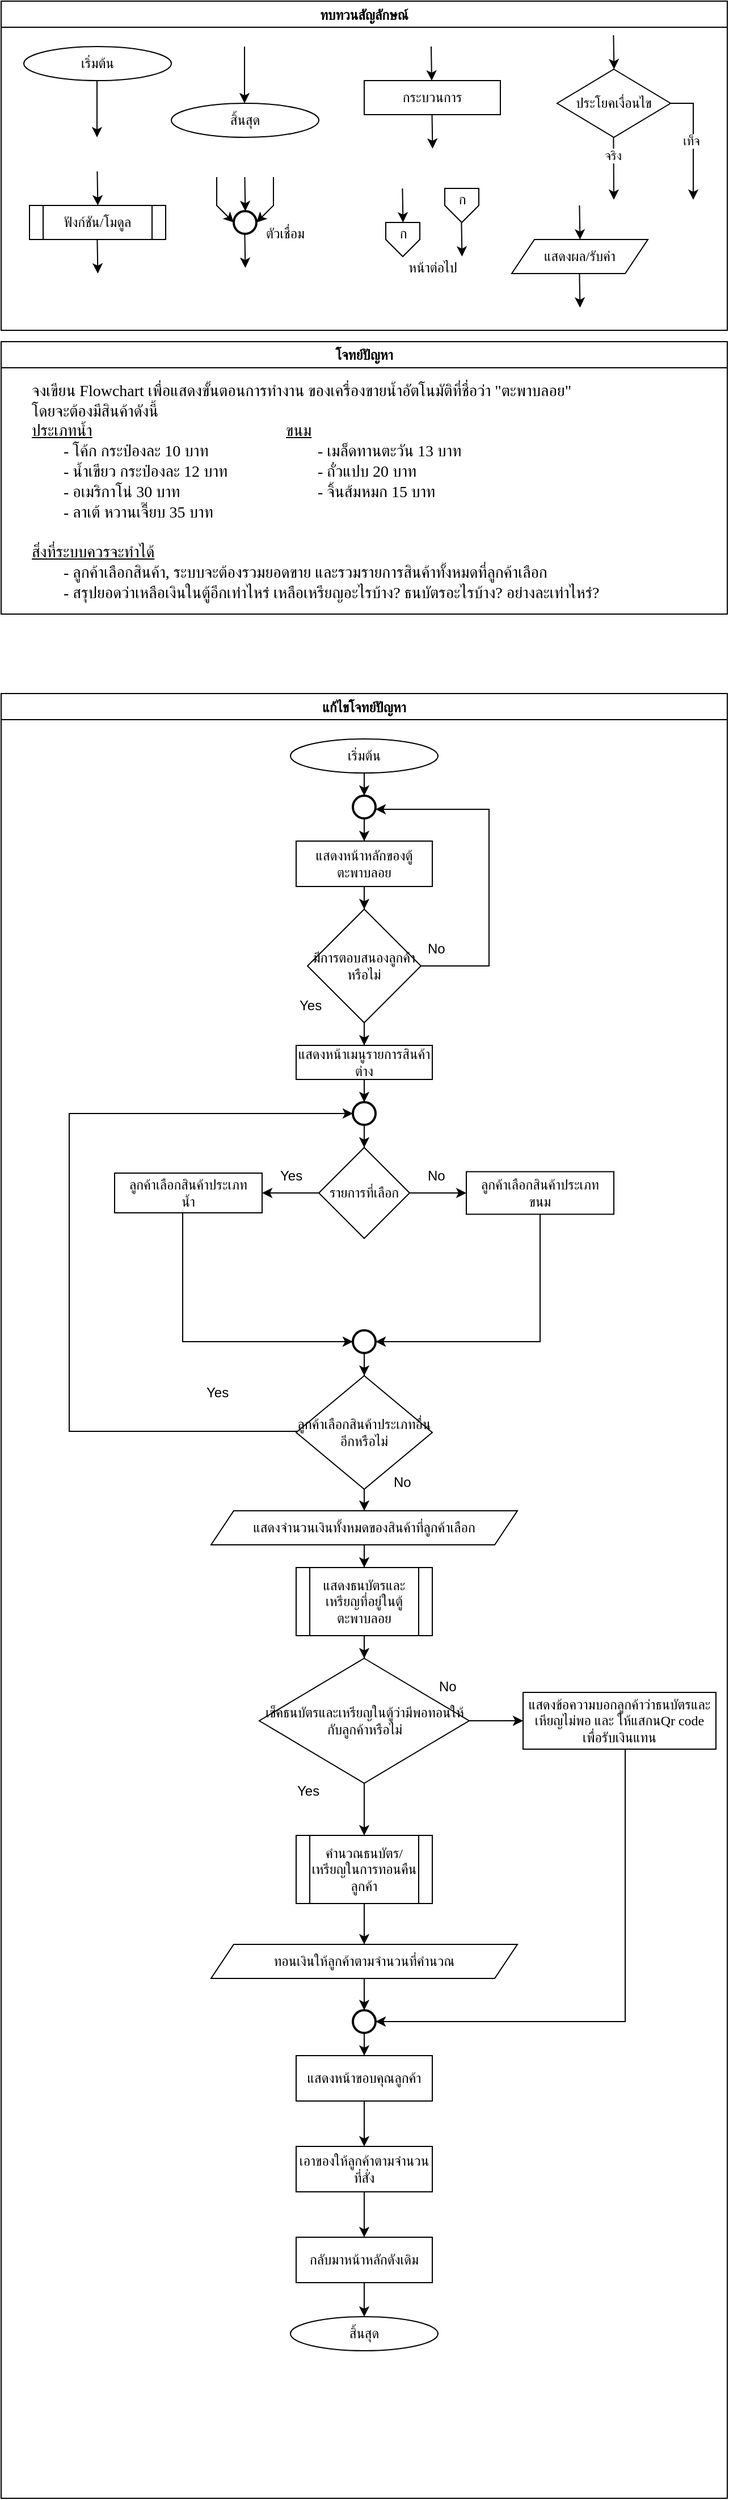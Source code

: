 <mxfile version="28.0.3">
  <diagram id="C5RBs43oDa-KdzZeNtuy" name="Page-1">
    <mxGraphModel dx="2053" dy="620" grid="1" gridSize="10" guides="1" tooltips="1" connect="1" arrows="1" fold="1" page="1" pageScale="1" pageWidth="827" pageHeight="1169" math="0" shadow="0">
      <root>
        <mxCell id="WIyWlLk6GJQsqaUBKTNV-0" />
        <mxCell id="WIyWlLk6GJQsqaUBKTNV-1" parent="WIyWlLk6GJQsqaUBKTNV-0" />
        <mxCell id="M7CGMbNuYNeq0SnUNNgH-6" value="ทบทวนสัญลักษณ์" style="swimlane;fontFamily=Sarabun;fontSource=https%3A%2F%2Ffonts.googleapis.com%2Fcss%3Ffamily%3DSarabun;" parent="WIyWlLk6GJQsqaUBKTNV-1" vertex="1">
          <mxGeometry x="-720" y="20" width="640" height="290" as="geometry" />
        </mxCell>
        <mxCell id="M7CGMbNuYNeq0SnUNNgH-2" value="&lt;font data-font-src=&quot;https://fonts.googleapis.com/css?family=Sarabun&quot; face=&quot;Sarabun&quot;&gt;เริ่มต้น&lt;/font&gt;" style="ellipse;whiteSpace=wrap;html=1;" parent="M7CGMbNuYNeq0SnUNNgH-6" vertex="1">
          <mxGeometry x="20" y="40" width="130" height="30" as="geometry" />
        </mxCell>
        <mxCell id="M7CGMbNuYNeq0SnUNNgH-5" value="" style="endArrow=classic;html=1;rounded=0;" parent="M7CGMbNuYNeq0SnUNNgH-6" edge="1">
          <mxGeometry width="50" height="50" relative="1" as="geometry">
            <mxPoint x="84.5" y="70" as="sourcePoint" />
            <mxPoint x="84.5" y="120" as="targetPoint" />
          </mxGeometry>
        </mxCell>
        <mxCell id="M7CGMbNuYNeq0SnUNNgH-3" value="&lt;font face=&quot;Sarabun&quot;&gt;สิ้นสุด&lt;/font&gt;" style="ellipse;whiteSpace=wrap;html=1;" parent="M7CGMbNuYNeq0SnUNNgH-6" vertex="1">
          <mxGeometry x="150" y="90" width="130" height="30" as="geometry" />
        </mxCell>
        <mxCell id="M7CGMbNuYNeq0SnUNNgH-4" value="" style="endArrow=classic;html=1;rounded=0;" parent="M7CGMbNuYNeq0SnUNNgH-6" edge="1">
          <mxGeometry width="50" height="50" relative="1" as="geometry">
            <mxPoint x="214.5" y="40" as="sourcePoint" />
            <mxPoint x="214.5" y="90" as="targetPoint" />
          </mxGeometry>
        </mxCell>
        <mxCell id="mvioNwK95yMqdUQ73LqQ-0" value="กระบวนการ" style="rounded=0;whiteSpace=wrap;html=1;fontFamily=Sarabun;fontSource=https%3A%2F%2Ffonts.googleapis.com%2Fcss%3Ffamily%3DSarabun;" parent="M7CGMbNuYNeq0SnUNNgH-6" vertex="1">
          <mxGeometry x="320" y="70" width="120" height="30" as="geometry" />
        </mxCell>
        <mxCell id="mvioNwK95yMqdUQ73LqQ-1" value="" style="endArrow=classic;html=1;rounded=0;" parent="M7CGMbNuYNeq0SnUNNgH-6" edge="1">
          <mxGeometry width="50" height="50" relative="1" as="geometry">
            <mxPoint x="379" y="40" as="sourcePoint" />
            <mxPoint x="379.5" y="70" as="targetPoint" />
          </mxGeometry>
        </mxCell>
        <mxCell id="mvioNwK95yMqdUQ73LqQ-2" value="" style="endArrow=classic;html=1;rounded=0;" parent="M7CGMbNuYNeq0SnUNNgH-6" edge="1">
          <mxGeometry width="50" height="50" relative="1" as="geometry">
            <mxPoint x="379.75" y="100" as="sourcePoint" />
            <mxPoint x="380.25" y="130" as="targetPoint" />
          </mxGeometry>
        </mxCell>
        <mxCell id="mvioNwK95yMqdUQ73LqQ-3" value="ประโยคเงื่อนไข" style="rhombus;whiteSpace=wrap;html=1;fontFamily=Sarabun;fontSource=https%3A%2F%2Ffonts.googleapis.com%2Fcss%3Ffamily%3DSarabun;" parent="M7CGMbNuYNeq0SnUNNgH-6" vertex="1">
          <mxGeometry x="490" y="60" width="100" height="60" as="geometry" />
        </mxCell>
        <mxCell id="mvioNwK95yMqdUQ73LqQ-4" value="" style="endArrow=classic;html=1;rounded=0;" parent="M7CGMbNuYNeq0SnUNNgH-6" edge="1">
          <mxGeometry width="50" height="50" relative="1" as="geometry">
            <mxPoint x="539.71" y="30" as="sourcePoint" />
            <mxPoint x="540.21" y="60" as="targetPoint" />
          </mxGeometry>
        </mxCell>
        <mxCell id="mvioNwK95yMqdUQ73LqQ-5" value="" style="endArrow=classic;html=1;rounded=0;" parent="M7CGMbNuYNeq0SnUNNgH-6" edge="1">
          <mxGeometry width="50" height="50" relative="1" as="geometry">
            <mxPoint x="539.71" y="120" as="sourcePoint" />
            <mxPoint x="540" y="175" as="targetPoint" />
          </mxGeometry>
        </mxCell>
        <mxCell id="mvioNwK95yMqdUQ73LqQ-7" value="จริง" style="edgeLabel;html=1;align=center;verticalAlign=middle;resizable=0;points=[];fontFamily=Sarabun;fontSource=https%3A%2F%2Ffonts.googleapis.com%2Fcss%3Ffamily%3DSarabun;" parent="mvioNwK95yMqdUQ73LqQ-5" vertex="1" connectable="0">
          <mxGeometry x="-0.414" y="-1" relative="1" as="geometry">
            <mxPoint as="offset" />
          </mxGeometry>
        </mxCell>
        <mxCell id="mvioNwK95yMqdUQ73LqQ-6" value="" style="endArrow=classic;html=1;rounded=0;exitX=1;exitY=0.5;exitDx=0;exitDy=0;" parent="M7CGMbNuYNeq0SnUNNgH-6" source="mvioNwK95yMqdUQ73LqQ-3" edge="1">
          <mxGeometry width="50" height="50" relative="1" as="geometry">
            <mxPoint x="620" y="95" as="sourcePoint" />
            <mxPoint x="610" y="175" as="targetPoint" />
            <Array as="points">
              <mxPoint x="610" y="90" />
            </Array>
          </mxGeometry>
        </mxCell>
        <mxCell id="mvioNwK95yMqdUQ73LqQ-8" value="&lt;font data-font-src=&quot;https://fonts.googleapis.com/css?family=Sarabun&quot; face=&quot;Sarabun&quot;&gt;เท็จ&lt;/font&gt;" style="edgeLabel;html=1;align=center;verticalAlign=middle;resizable=0;points=[];" parent="mvioNwK95yMqdUQ73LqQ-6" vertex="1" connectable="0">
          <mxGeometry x="-0.002" y="-2" relative="1" as="geometry">
            <mxPoint as="offset" />
          </mxGeometry>
        </mxCell>
        <mxCell id="mvioNwK95yMqdUQ73LqQ-9" value="&lt;font data-font-src=&quot;https://fonts.googleapis.com/css?family=Sarabun&quot; face=&quot;Sarabun&quot;&gt;ฟังก์ชัน/โมดูล&lt;/font&gt;" style="shape=process;whiteSpace=wrap;html=1;backgroundOutline=1;" parent="M7CGMbNuYNeq0SnUNNgH-6" vertex="1">
          <mxGeometry x="25" y="180" width="120" height="30" as="geometry" />
        </mxCell>
        <mxCell id="mvioNwK95yMqdUQ73LqQ-11" value="" style="endArrow=classic;html=1;rounded=0;" parent="M7CGMbNuYNeq0SnUNNgH-6" edge="1">
          <mxGeometry width="50" height="50" relative="1" as="geometry">
            <mxPoint x="84.71" y="150" as="sourcePoint" />
            <mxPoint x="85.21" y="180" as="targetPoint" />
          </mxGeometry>
        </mxCell>
        <mxCell id="mvioNwK95yMqdUQ73LqQ-12" value="" style="endArrow=classic;html=1;rounded=0;" parent="M7CGMbNuYNeq0SnUNNgH-6" edge="1">
          <mxGeometry width="50" height="50" relative="1" as="geometry">
            <mxPoint x="84.71" y="210" as="sourcePoint" />
            <mxPoint x="85.21" y="240" as="targetPoint" />
          </mxGeometry>
        </mxCell>
        <mxCell id="mvioNwK95yMqdUQ73LqQ-13" value="" style="strokeWidth=2;html=1;shape=mxgraph.flowchart.start_2;whiteSpace=wrap;" parent="M7CGMbNuYNeq0SnUNNgH-6" vertex="1">
          <mxGeometry x="205" y="185" width="20" height="20" as="geometry" />
        </mxCell>
        <mxCell id="mvioNwK95yMqdUQ73LqQ-16" value="" style="endArrow=classic;html=1;rounded=0;" parent="M7CGMbNuYNeq0SnUNNgH-6" edge="1">
          <mxGeometry width="50" height="50" relative="1" as="geometry">
            <mxPoint x="214.71" y="155" as="sourcePoint" />
            <mxPoint x="215.21" y="185" as="targetPoint" />
          </mxGeometry>
        </mxCell>
        <mxCell id="mvioNwK95yMqdUQ73LqQ-17" value="" style="endArrow=classic;html=1;rounded=0;entryX=0;entryY=0.5;entryDx=0;entryDy=0;entryPerimeter=0;" parent="M7CGMbNuYNeq0SnUNNgH-6" target="mvioNwK95yMqdUQ73LqQ-13" edge="1">
          <mxGeometry width="50" height="50" relative="1" as="geometry">
            <mxPoint x="190.0" y="155" as="sourcePoint" />
            <mxPoint x="190.5" y="185" as="targetPoint" />
            <Array as="points">
              <mxPoint x="190" y="180" />
            </Array>
          </mxGeometry>
        </mxCell>
        <mxCell id="mvioNwK95yMqdUQ73LqQ-18" value="" style="endArrow=classic;html=1;rounded=0;entryX=1;entryY=0.5;entryDx=0;entryDy=0;entryPerimeter=0;" parent="M7CGMbNuYNeq0SnUNNgH-6" target="mvioNwK95yMqdUQ73LqQ-13" edge="1">
          <mxGeometry width="50" height="50" relative="1" as="geometry">
            <mxPoint x="240.0" y="155" as="sourcePoint" />
            <mxPoint x="240.5" y="185" as="targetPoint" />
            <Array as="points">
              <mxPoint x="240" y="180" />
            </Array>
          </mxGeometry>
        </mxCell>
        <mxCell id="mvioNwK95yMqdUQ73LqQ-19" value="" style="endArrow=classic;html=1;rounded=0;" parent="M7CGMbNuYNeq0SnUNNgH-6" edge="1">
          <mxGeometry width="50" height="50" relative="1" as="geometry">
            <mxPoint x="214.71" y="205" as="sourcePoint" />
            <mxPoint x="215.21" y="235" as="targetPoint" />
          </mxGeometry>
        </mxCell>
        <mxCell id="mvioNwK95yMqdUQ73LqQ-20" value="&lt;font data-font-src=&quot;https://fonts.googleapis.com/css?family=Sarabun&quot; face=&quot;Sarabun&quot;&gt;ตัวเชื่อม&lt;/font&gt;" style="text;html=1;align=center;verticalAlign=middle;resizable=0;points=[];autosize=1;strokeColor=none;fillColor=none;" parent="M7CGMbNuYNeq0SnUNNgH-6" vertex="1">
          <mxGeometry x="220" y="190" width="60" height="30" as="geometry" />
        </mxCell>
        <mxCell id="mvioNwK95yMqdUQ73LqQ-25" value="" style="endArrow=classic;html=1;rounded=0;" parent="M7CGMbNuYNeq0SnUNNgH-6" edge="1">
          <mxGeometry width="50" height="50" relative="1" as="geometry">
            <mxPoint x="353.71" y="165" as="sourcePoint" />
            <mxPoint x="354.21" y="195" as="targetPoint" />
          </mxGeometry>
        </mxCell>
        <mxCell id="mvioNwK95yMqdUQ73LqQ-21" value="" style="verticalLabelPosition=bottom;verticalAlign=top;html=1;shape=offPageConnector;rounded=0;size=0.5;" parent="M7CGMbNuYNeq0SnUNNgH-6" vertex="1">
          <mxGeometry x="339" y="195" width="30" height="30" as="geometry" />
        </mxCell>
        <mxCell id="mvioNwK95yMqdUQ73LqQ-26" value="" style="endArrow=classic;html=1;rounded=0;" parent="M7CGMbNuYNeq0SnUNNgH-6" edge="1">
          <mxGeometry width="50" height="50" relative="1" as="geometry">
            <mxPoint x="405.71" y="195" as="sourcePoint" />
            <mxPoint x="406.21" y="225" as="targetPoint" />
          </mxGeometry>
        </mxCell>
        <mxCell id="mvioNwK95yMqdUQ73LqQ-27" value="" style="verticalLabelPosition=bottom;verticalAlign=top;html=1;shape=offPageConnector;rounded=0;size=0.5;" parent="M7CGMbNuYNeq0SnUNNgH-6" vertex="1">
          <mxGeometry x="391" y="165" width="30" height="30" as="geometry" />
        </mxCell>
        <mxCell id="mvioNwK95yMqdUQ73LqQ-28" value="หน้าต่อไป" style="text;html=1;align=center;verticalAlign=middle;resizable=0;points=[];autosize=1;strokeColor=none;fillColor=none;fontFamily=Sarabun;fontSource=https%3A%2F%2Ffonts.googleapis.com%2Fcss%3Ffamily%3DSarabun;" parent="M7CGMbNuYNeq0SnUNNgH-6" vertex="1">
          <mxGeometry x="345" y="220" width="70" height="30" as="geometry" />
        </mxCell>
        <mxCell id="mvioNwK95yMqdUQ73LqQ-29" value="ก" style="text;html=1;align=center;verticalAlign=middle;resizable=0;points=[];autosize=1;strokeColor=none;fillColor=none;fontFamily=Sarabun;fontSource=https%3A%2F%2Ffonts.googleapis.com%2Fcss%3Ffamily%3DSarabun;" parent="M7CGMbNuYNeq0SnUNNgH-6" vertex="1">
          <mxGeometry x="339" y="190" width="30" height="30" as="geometry" />
        </mxCell>
        <mxCell id="mvioNwK95yMqdUQ73LqQ-30" value="ก" style="text;html=1;align=center;verticalAlign=middle;resizable=0;points=[];autosize=1;strokeColor=none;fillColor=none;fontFamily=Sarabun;fontSource=https%3A%2F%2Ffonts.googleapis.com%2Fcss%3Ffamily%3DSarabun;" parent="M7CGMbNuYNeq0SnUNNgH-6" vertex="1">
          <mxGeometry x="391" y="160" width="30" height="30" as="geometry" />
        </mxCell>
        <mxCell id="mvioNwK95yMqdUQ73LqQ-32" value="แสดงผล/รับค่า" style="shape=parallelogram;perimeter=parallelogramPerimeter;whiteSpace=wrap;html=1;fixedSize=1;fontFamily=Sarabun;fontSource=https%3A%2F%2Ffonts.googleapis.com%2Fcss%3Ffamily%3DSarabun;" parent="M7CGMbNuYNeq0SnUNNgH-6" vertex="1">
          <mxGeometry x="450" y="210" width="120" height="30" as="geometry" />
        </mxCell>
        <mxCell id="mvioNwK95yMqdUQ73LqQ-33" value="" style="endArrow=classic;html=1;rounded=0;" parent="M7CGMbNuYNeq0SnUNNgH-6" edge="1">
          <mxGeometry width="50" height="50" relative="1" as="geometry">
            <mxPoint x="509.71" y="180" as="sourcePoint" />
            <mxPoint x="510.21" y="210" as="targetPoint" />
          </mxGeometry>
        </mxCell>
        <mxCell id="mvioNwK95yMqdUQ73LqQ-34" value="" style="endArrow=classic;html=1;rounded=0;" parent="M7CGMbNuYNeq0SnUNNgH-6" edge="1">
          <mxGeometry width="50" height="50" relative="1" as="geometry">
            <mxPoint x="509.71" y="240" as="sourcePoint" />
            <mxPoint x="510.21" y="270" as="targetPoint" />
          </mxGeometry>
        </mxCell>
        <mxCell id="mvioNwK95yMqdUQ73LqQ-36" value="แก้ไขโจทย์ปัญหา" style="swimlane;fontFamily=Sarabun;fontSource=https%3A%2F%2Ffonts.googleapis.com%2Fcss%3Ffamily%3DSarabun;" parent="WIyWlLk6GJQsqaUBKTNV-1" vertex="1">
          <mxGeometry x="-720" y="630" width="640" height="1590" as="geometry" />
        </mxCell>
        <mxCell id="mvioNwK95yMqdUQ73LqQ-35" value="&lt;font data-font-src=&quot;https://fonts.googleapis.com/css?family=Sarabun&quot; face=&quot;Sarabun&quot;&gt;เริ่มต้น&lt;/font&gt;" style="ellipse;whiteSpace=wrap;html=1;" parent="mvioNwK95yMqdUQ73LqQ-36" vertex="1">
          <mxGeometry x="255" y="40" width="130" height="30" as="geometry" />
        </mxCell>
        <mxCell id="mvioNwK95yMqdUQ73LqQ-69" value="&lt;font face=&quot;Sarabun&quot;&gt;สิ้นสุด&lt;/font&gt;" style="ellipse;whiteSpace=wrap;html=1;" parent="mvioNwK95yMqdUQ73LqQ-36" vertex="1">
          <mxGeometry x="255" y="1430" width="130" height="30" as="geometry" />
        </mxCell>
        <mxCell id="0I3hdKUD7IFsEFeMveiI-12" style="edgeStyle=orthogonalEdgeStyle;rounded=0;orthogonalLoop=1;jettySize=auto;html=1;entryX=0.5;entryY=0;entryDx=0;entryDy=0;" parent="mvioNwK95yMqdUQ73LqQ-36" source="0I3hdKUD7IFsEFeMveiI-0" target="0I3hdKUD7IFsEFeMveiI-3" edge="1">
          <mxGeometry relative="1" as="geometry" />
        </mxCell>
        <mxCell id="0I3hdKUD7IFsEFeMveiI-0" value="แสดงหน้าหลักของตู้ ตะพาบลอย" style="rounded=0;whiteSpace=wrap;html=1;fontFamily=Sarabun;fontSource=https%3A%2F%2Ffonts.googleapis.com%2Fcss%3Ffamily%3DSarabun;" parent="mvioNwK95yMqdUQ73LqQ-36" vertex="1">
          <mxGeometry x="260" y="130" width="120" height="40" as="geometry" />
        </mxCell>
        <mxCell id="0I3hdKUD7IFsEFeMveiI-15" style="edgeStyle=orthogonalEdgeStyle;rounded=0;orthogonalLoop=1;jettySize=auto;html=1;exitX=0.5;exitY=0;exitDx=0;exitDy=0;" parent="mvioNwK95yMqdUQ73LqQ-36" target="0I3hdKUD7IFsEFeMveiI-4" edge="1">
          <mxGeometry relative="1" as="geometry">
            <mxPoint x="370" y="240" as="sourcePoint" />
            <mxPoint x="430" y="200" as="targetPoint" />
            <Array as="points">
              <mxPoint x="430" y="240" />
              <mxPoint x="430" y="102" />
            </Array>
          </mxGeometry>
        </mxCell>
        <mxCell id="0I3hdKUD7IFsEFeMveiI-19" value="" style="edgeStyle=orthogonalEdgeStyle;rounded=0;orthogonalLoop=1;jettySize=auto;html=1;" parent="mvioNwK95yMqdUQ73LqQ-36" source="0I3hdKUD7IFsEFeMveiI-3" target="0I3hdKUD7IFsEFeMveiI-17" edge="1">
          <mxGeometry relative="1" as="geometry" />
        </mxCell>
        <mxCell id="0I3hdKUD7IFsEFeMveiI-3" value="มีการตอบสนองลูกค้าหรือไม่" style="rhombus;whiteSpace=wrap;html=1;" parent="mvioNwK95yMqdUQ73LqQ-36" vertex="1">
          <mxGeometry x="270" y="190" width="100" height="100" as="geometry" />
        </mxCell>
        <mxCell id="0I3hdKUD7IFsEFeMveiI-10" style="edgeStyle=orthogonalEdgeStyle;rounded=0;orthogonalLoop=1;jettySize=auto;html=1;entryX=0.5;entryY=0;entryDx=0;entryDy=0;" parent="mvioNwK95yMqdUQ73LqQ-36" source="0I3hdKUD7IFsEFeMveiI-4" target="0I3hdKUD7IFsEFeMveiI-0" edge="1">
          <mxGeometry relative="1" as="geometry" />
        </mxCell>
        <mxCell id="0I3hdKUD7IFsEFeMveiI-4" value="" style="strokeWidth=2;html=1;shape=mxgraph.flowchart.start_2;whiteSpace=wrap;" parent="mvioNwK95yMqdUQ73LqQ-36" vertex="1">
          <mxGeometry x="310" y="90" width="20" height="20" as="geometry" />
        </mxCell>
        <mxCell id="0I3hdKUD7IFsEFeMveiI-11" style="edgeStyle=orthogonalEdgeStyle;rounded=0;orthogonalLoop=1;jettySize=auto;html=1;exitX=0.5;exitY=1;exitDx=0;exitDy=0;entryX=0.5;entryY=0;entryDx=0;entryDy=0;entryPerimeter=0;" parent="mvioNwK95yMqdUQ73LqQ-36" source="mvioNwK95yMqdUQ73LqQ-35" target="0I3hdKUD7IFsEFeMveiI-4" edge="1">
          <mxGeometry relative="1" as="geometry" />
        </mxCell>
        <mxCell id="0I3hdKUD7IFsEFeMveiI-14" value="No" style="text;strokeColor=none;fillColor=none;align=left;verticalAlign=middle;spacingLeft=4;spacingRight=4;overflow=hidden;points=[[0,0.5],[1,0.5]];portConstraint=eastwest;rotatable=0;whiteSpace=wrap;html=1;" parent="mvioNwK95yMqdUQ73LqQ-36" vertex="1">
          <mxGeometry x="370" y="210" width="80" height="30" as="geometry" />
        </mxCell>
        <mxCell id="0I3hdKUD7IFsEFeMveiI-13" value="Yes" style="text;strokeColor=none;fillColor=none;align=left;verticalAlign=middle;spacingLeft=4;spacingRight=4;overflow=hidden;points=[[0,0.5],[1,0.5]];portConstraint=eastwest;rotatable=0;whiteSpace=wrap;html=1;" parent="mvioNwK95yMqdUQ73LqQ-36" vertex="1">
          <mxGeometry x="257" y="260" width="80" height="30" as="geometry" />
        </mxCell>
        <mxCell id="0I3hdKUD7IFsEFeMveiI-17" value="แสดงหน้าเมนูรายการสินค้าต่าง" style="rounded=0;whiteSpace=wrap;html=1;fontFamily=Sarabun;fontSource=https%3A%2F%2Ffonts.googleapis.com%2Fcss%3Ffamily%3DSarabun;" parent="mvioNwK95yMqdUQ73LqQ-36" vertex="1">
          <mxGeometry x="260" y="310" width="120" height="30" as="geometry" />
        </mxCell>
        <mxCell id="0I3hdKUD7IFsEFeMveiI-40" value="" style="edgeStyle=orthogonalEdgeStyle;rounded=0;orthogonalLoop=1;jettySize=auto;html=1;" parent="mvioNwK95yMqdUQ73LqQ-36" source="0I3hdKUD7IFsEFeMveiI-20" target="0I3hdKUD7IFsEFeMveiI-22" edge="1">
          <mxGeometry relative="1" as="geometry" />
        </mxCell>
        <mxCell id="0I3hdKUD7IFsEFeMveiI-41" value="" style="edgeStyle=orthogonalEdgeStyle;rounded=0;orthogonalLoop=1;jettySize=auto;html=1;" parent="mvioNwK95yMqdUQ73LqQ-36" source="0I3hdKUD7IFsEFeMveiI-20" target="0I3hdKUD7IFsEFeMveiI-21" edge="1">
          <mxGeometry relative="1" as="geometry" />
        </mxCell>
        <mxCell id="0I3hdKUD7IFsEFeMveiI-20" value="รายการที่เลือก" style="rhombus;whiteSpace=wrap;html=1;" parent="mvioNwK95yMqdUQ73LqQ-36" vertex="1">
          <mxGeometry x="280" y="400" width="80" height="80" as="geometry" />
        </mxCell>
        <mxCell id="0I3hdKUD7IFsEFeMveiI-21" value="ลูกค้าเลือกสินค้าประเภท&lt;div&gt;น้ำ&lt;/div&gt;" style="rounded=0;whiteSpace=wrap;html=1;fontFamily=Sarabun;fontSource=https%3A%2F%2Ffonts.googleapis.com%2Fcss%3Ffamily%3DSarabun;" parent="mvioNwK95yMqdUQ73LqQ-36" vertex="1">
          <mxGeometry x="100" y="422.5" width="130" height="35" as="geometry" />
        </mxCell>
        <mxCell id="0I3hdKUD7IFsEFeMveiI-22" value="ลูกค้าเลือกสินค้าประเภท&lt;div&gt;ขนม&lt;/div&gt;" style="rounded=0;whiteSpace=wrap;html=1;fontFamily=Sarabun;fontSource=https%3A%2F%2Ffonts.googleapis.com%2Fcss%3Ffamily%3DSarabun;" parent="mvioNwK95yMqdUQ73LqQ-36" vertex="1">
          <mxGeometry x="410" y="421.25" width="130" height="37.5" as="geometry" />
        </mxCell>
        <mxCell id="0I3hdKUD7IFsEFeMveiI-59" value="" style="edgeStyle=orthogonalEdgeStyle;rounded=0;orthogonalLoop=1;jettySize=auto;html=1;" parent="mvioNwK95yMqdUQ73LqQ-36" source="0I3hdKUD7IFsEFeMveiI-42" target="0I3hdKUD7IFsEFeMveiI-58" edge="1">
          <mxGeometry relative="1" as="geometry" />
        </mxCell>
        <mxCell id="0I3hdKUD7IFsEFeMveiI-42" value="ลูกค้าเลือกสินค้าประเภทอื่นอีกหรือไม่" style="rhombus;whiteSpace=wrap;html=1;" parent="mvioNwK95yMqdUQ73LqQ-36" vertex="1">
          <mxGeometry x="260" y="601" width="120" height="100" as="geometry" />
        </mxCell>
        <mxCell id="0I3hdKUD7IFsEFeMveiI-46" value="" style="edgeStyle=orthogonalEdgeStyle;rounded=0;orthogonalLoop=1;jettySize=auto;html=1;" parent="mvioNwK95yMqdUQ73LqQ-36" source="0I3hdKUD7IFsEFeMveiI-43" target="0I3hdKUD7IFsEFeMveiI-42" edge="1">
          <mxGeometry relative="1" as="geometry" />
        </mxCell>
        <mxCell id="0I3hdKUD7IFsEFeMveiI-43" value="" style="strokeWidth=2;html=1;shape=mxgraph.flowchart.start_2;whiteSpace=wrap;" parent="mvioNwK95yMqdUQ73LqQ-36" vertex="1">
          <mxGeometry x="310" y="561" width="20" height="20" as="geometry" />
        </mxCell>
        <mxCell id="0I3hdKUD7IFsEFeMveiI-44" style="edgeStyle=orthogonalEdgeStyle;rounded=0;orthogonalLoop=1;jettySize=auto;html=1;entryX=0;entryY=0.5;entryDx=0;entryDy=0;entryPerimeter=0;" parent="mvioNwK95yMqdUQ73LqQ-36" source="0I3hdKUD7IFsEFeMveiI-21" target="0I3hdKUD7IFsEFeMveiI-43" edge="1">
          <mxGeometry relative="1" as="geometry">
            <Array as="points">
              <mxPoint x="160" y="571" />
            </Array>
          </mxGeometry>
        </mxCell>
        <mxCell id="0I3hdKUD7IFsEFeMveiI-45" style="edgeStyle=orthogonalEdgeStyle;rounded=0;orthogonalLoop=1;jettySize=auto;html=1;entryX=1;entryY=0.5;entryDx=0;entryDy=0;entryPerimeter=0;" parent="mvioNwK95yMqdUQ73LqQ-36" source="0I3hdKUD7IFsEFeMveiI-22" target="0I3hdKUD7IFsEFeMveiI-43" edge="1">
          <mxGeometry relative="1" as="geometry">
            <Array as="points">
              <mxPoint x="475" y="571" />
            </Array>
          </mxGeometry>
        </mxCell>
        <mxCell id="0I3hdKUD7IFsEFeMveiI-51" style="edgeStyle=orthogonalEdgeStyle;rounded=0;orthogonalLoop=1;jettySize=auto;html=1;entryX=0.5;entryY=0;entryDx=0;entryDy=0;" parent="mvioNwK95yMqdUQ73LqQ-36" source="0I3hdKUD7IFsEFeMveiI-48" target="0I3hdKUD7IFsEFeMveiI-20" edge="1">
          <mxGeometry relative="1" as="geometry" />
        </mxCell>
        <mxCell id="0I3hdKUD7IFsEFeMveiI-48" value="" style="strokeWidth=2;html=1;shape=mxgraph.flowchart.start_2;whiteSpace=wrap;" parent="mvioNwK95yMqdUQ73LqQ-36" vertex="1">
          <mxGeometry x="310" y="360" width="20" height="20" as="geometry" />
        </mxCell>
        <mxCell id="0I3hdKUD7IFsEFeMveiI-50" style="edgeStyle=orthogonalEdgeStyle;rounded=0;orthogonalLoop=1;jettySize=auto;html=1;entryX=0.5;entryY=0;entryDx=0;entryDy=0;entryPerimeter=0;" parent="mvioNwK95yMqdUQ73LqQ-36" source="0I3hdKUD7IFsEFeMveiI-17" target="0I3hdKUD7IFsEFeMveiI-48" edge="1">
          <mxGeometry relative="1" as="geometry" />
        </mxCell>
        <mxCell id="0I3hdKUD7IFsEFeMveiI-52" style="edgeStyle=orthogonalEdgeStyle;rounded=0;orthogonalLoop=1;jettySize=auto;html=1;entryX=0;entryY=0.5;entryDx=0;entryDy=0;entryPerimeter=0;" parent="mvioNwK95yMqdUQ73LqQ-36" source="0I3hdKUD7IFsEFeMveiI-42" target="0I3hdKUD7IFsEFeMveiI-48" edge="1">
          <mxGeometry relative="1" as="geometry">
            <Array as="points">
              <mxPoint x="60" y="650" />
              <mxPoint x="60" y="370" />
            </Array>
          </mxGeometry>
        </mxCell>
        <mxCell id="0I3hdKUD7IFsEFeMveiI-53" value="Yes" style="text;strokeColor=none;fillColor=none;align=left;verticalAlign=middle;spacingLeft=4;spacingRight=4;overflow=hidden;points=[[0,0.5],[1,0.5]];portConstraint=eastwest;rotatable=0;whiteSpace=wrap;html=1;" parent="mvioNwK95yMqdUQ73LqQ-36" vertex="1">
          <mxGeometry x="240" y="410" width="80" height="30" as="geometry" />
        </mxCell>
        <mxCell id="0I3hdKUD7IFsEFeMveiI-54" value="No" style="text;strokeColor=none;fillColor=none;align=left;verticalAlign=middle;spacingLeft=4;spacingRight=4;overflow=hidden;points=[[0,0.5],[1,0.5]];portConstraint=eastwest;rotatable=0;whiteSpace=wrap;html=1;" parent="mvioNwK95yMqdUQ73LqQ-36" vertex="1">
          <mxGeometry x="370" y="410" width="80" height="30" as="geometry" />
        </mxCell>
        <mxCell id="0I3hdKUD7IFsEFeMveiI-55" value="No" style="text;strokeColor=none;fillColor=none;align=left;verticalAlign=middle;spacingLeft=4;spacingRight=4;overflow=hidden;points=[[0,0.5],[1,0.5]];portConstraint=eastwest;rotatable=0;whiteSpace=wrap;html=1;" parent="mvioNwK95yMqdUQ73LqQ-36" vertex="1">
          <mxGeometry x="340" y="680" width="80" height="30" as="geometry" />
        </mxCell>
        <mxCell id="0I3hdKUD7IFsEFeMveiI-56" value="Yes" style="text;strokeColor=none;fillColor=none;align=left;verticalAlign=middle;spacingLeft=4;spacingRight=4;overflow=hidden;points=[[0,0.5],[1,0.5]];portConstraint=eastwest;rotatable=0;whiteSpace=wrap;html=1;" parent="mvioNwK95yMqdUQ73LqQ-36" vertex="1">
          <mxGeometry x="175" y="601" width="80" height="30" as="geometry" />
        </mxCell>
        <mxCell id="0I3hdKUD7IFsEFeMveiI-61" value="" style="edgeStyle=orthogonalEdgeStyle;rounded=0;orthogonalLoop=1;jettySize=auto;html=1;" parent="mvioNwK95yMqdUQ73LqQ-36" source="0I3hdKUD7IFsEFeMveiI-58" target="0I3hdKUD7IFsEFeMveiI-60" edge="1">
          <mxGeometry relative="1" as="geometry" />
        </mxCell>
        <mxCell id="0I3hdKUD7IFsEFeMveiI-58" value="แสดงจำนวนเงินทั้งหมดของสินค้าที่ลูกค้าเลือก" style="shape=parallelogram;perimeter=parallelogramPerimeter;whiteSpace=wrap;html=1;fixedSize=1;fontFamily=Sarabun;fontSource=https%3A%2F%2Ffonts.googleapis.com%2Fcss%3Ffamily%3DSarabun;" parent="mvioNwK95yMqdUQ73LqQ-36" vertex="1">
          <mxGeometry x="185" y="720" width="270" height="30" as="geometry" />
        </mxCell>
        <mxCell id="0I3hdKUD7IFsEFeMveiI-63" value="" style="edgeStyle=orthogonalEdgeStyle;rounded=0;orthogonalLoop=1;jettySize=auto;html=1;" parent="mvioNwK95yMqdUQ73LqQ-36" source="0I3hdKUD7IFsEFeMveiI-60" target="0I3hdKUD7IFsEFeMveiI-62" edge="1">
          <mxGeometry relative="1" as="geometry" />
        </mxCell>
        <mxCell id="0I3hdKUD7IFsEFeMveiI-60" value="&lt;font data-font-src=&quot;https://fonts.googleapis.com/css?family=Sarabun&quot; face=&quot;Sarabun&quot;&gt;แสดงธนบัตรและเหรียญที่อยู่ในตู้ตะพาบลอย&lt;/font&gt;" style="shape=process;whiteSpace=wrap;html=1;backgroundOutline=1;" parent="mvioNwK95yMqdUQ73LqQ-36" vertex="1">
          <mxGeometry x="260" y="770" width="120" height="60" as="geometry" />
        </mxCell>
        <mxCell id="0I3hdKUD7IFsEFeMveiI-69" value="" style="edgeStyle=orthogonalEdgeStyle;rounded=0;orthogonalLoop=1;jettySize=auto;html=1;" parent="mvioNwK95yMqdUQ73LqQ-36" source="0I3hdKUD7IFsEFeMveiI-62" target="0I3hdKUD7IFsEFeMveiI-66" edge="1">
          <mxGeometry relative="1" as="geometry" />
        </mxCell>
        <mxCell id="0I3hdKUD7IFsEFeMveiI-71" value="" style="edgeStyle=orthogonalEdgeStyle;rounded=0;orthogonalLoop=1;jettySize=auto;html=1;" parent="mvioNwK95yMqdUQ73LqQ-36" source="0I3hdKUD7IFsEFeMveiI-62" target="0I3hdKUD7IFsEFeMveiI-70" edge="1">
          <mxGeometry relative="1" as="geometry" />
        </mxCell>
        <mxCell id="0I3hdKUD7IFsEFeMveiI-62" value="เช็คธนบัตรและเหรียญในตู้ว่ามีพอทอนให้กับลูกค้าหรือไม่" style="rhombus;whiteSpace=wrap;html=1;" parent="mvioNwK95yMqdUQ73LqQ-36" vertex="1">
          <mxGeometry x="227.5" y="850" width="185" height="110" as="geometry" />
        </mxCell>
        <mxCell id="0I3hdKUD7IFsEFeMveiI-64" value="No" style="text;strokeColor=none;fillColor=none;align=left;verticalAlign=middle;spacingLeft=4;spacingRight=4;overflow=hidden;points=[[0,0.5],[1,0.5]];portConstraint=eastwest;rotatable=0;whiteSpace=wrap;html=1;" parent="mvioNwK95yMqdUQ73LqQ-36" vertex="1">
          <mxGeometry x="380" y="860" width="80" height="30" as="geometry" />
        </mxCell>
        <mxCell id="0I3hdKUD7IFsEFeMveiI-65" value="Yes" style="text;strokeColor=none;fillColor=none;align=left;verticalAlign=middle;spacingLeft=4;spacingRight=4;overflow=hidden;points=[[0,0.5],[1,0.5]];portConstraint=eastwest;rotatable=0;whiteSpace=wrap;html=1;" parent="mvioNwK95yMqdUQ73LqQ-36" vertex="1">
          <mxGeometry x="255" y="952" width="80" height="30" as="geometry" />
        </mxCell>
        <mxCell id="0I3hdKUD7IFsEFeMveiI-66" value="แสดงข้อความบอกลูกค้าว่าธนบัตรและเหียญไม่พอ และ ให้แสกนQr code เพื่อรับเงินแทน" style="rounded=0;whiteSpace=wrap;html=1;fontFamily=Sarabun;fontSource=https%3A%2F%2Ffonts.googleapis.com%2Fcss%3Ffamily%3DSarabun;" parent="mvioNwK95yMqdUQ73LqQ-36" vertex="1">
          <mxGeometry x="460" y="880" width="170" height="50" as="geometry" />
        </mxCell>
        <mxCell id="0I3hdKUD7IFsEFeMveiI-73" value="" style="edgeStyle=orthogonalEdgeStyle;rounded=0;orthogonalLoop=1;jettySize=auto;html=1;" parent="mvioNwK95yMqdUQ73LqQ-36" source="0I3hdKUD7IFsEFeMveiI-70" target="0I3hdKUD7IFsEFeMveiI-72" edge="1">
          <mxGeometry relative="1" as="geometry" />
        </mxCell>
        <mxCell id="0I3hdKUD7IFsEFeMveiI-70" value="&lt;font data-font-src=&quot;https://fonts.googleapis.com/css?family=Sarabun&quot; face=&quot;Sarabun&quot;&gt;คำนวณธนบัตร/เหรียญในการทอนคืนลูกค้า&lt;/font&gt;" style="shape=process;whiteSpace=wrap;html=1;backgroundOutline=1;" parent="mvioNwK95yMqdUQ73LqQ-36" vertex="1">
          <mxGeometry x="260" y="1006" width="120" height="60" as="geometry" />
        </mxCell>
        <mxCell id="0I3hdKUD7IFsEFeMveiI-75" value="" style="edgeStyle=orthogonalEdgeStyle;rounded=0;orthogonalLoop=1;jettySize=auto;html=1;" parent="mvioNwK95yMqdUQ73LqQ-36" source="0I3hdKUD7IFsEFeMveiI-72" edge="1">
          <mxGeometry relative="1" as="geometry">
            <mxPoint x="320" y="1160" as="targetPoint" />
          </mxGeometry>
        </mxCell>
        <mxCell id="0I3hdKUD7IFsEFeMveiI-72" value="ทอนเงินให้ลูกค้าตามจำนวนที่คำนวณ" style="shape=parallelogram;perimeter=parallelogramPerimeter;whiteSpace=wrap;html=1;fixedSize=1;fontFamily=Sarabun;fontSource=https%3A%2F%2Ffonts.googleapis.com%2Fcss%3Ffamily%3DSarabun;" parent="mvioNwK95yMqdUQ73LqQ-36" vertex="1">
          <mxGeometry x="185" y="1102" width="270" height="30" as="geometry" />
        </mxCell>
        <mxCell id="Sw_PU9Xg_mu9ogtCc0uw-5" value="" style="edgeStyle=orthogonalEdgeStyle;rounded=0;orthogonalLoop=1;jettySize=auto;html=1;" edge="1" parent="mvioNwK95yMqdUQ73LqQ-36" source="0I3hdKUD7IFsEFeMveiI-74" target="Sw_PU9Xg_mu9ogtCc0uw-4">
          <mxGeometry relative="1" as="geometry" />
        </mxCell>
        <mxCell id="0I3hdKUD7IFsEFeMveiI-74" value="แสดงหน้าขอบคุณลูกค้า" style="rounded=0;whiteSpace=wrap;html=1;fontFamily=Sarabun;fontSource=https%3A%2F%2Ffonts.googleapis.com%2Fcss%3Ffamily%3DSarabun;" parent="mvioNwK95yMqdUQ73LqQ-36" vertex="1">
          <mxGeometry x="260" y="1200" width="120" height="40" as="geometry" />
        </mxCell>
        <mxCell id="0I3hdKUD7IFsEFeMveiI-78" value="" style="edgeStyle=orthogonalEdgeStyle;rounded=0;orthogonalLoop=1;jettySize=auto;html=1;" parent="mvioNwK95yMqdUQ73LqQ-36" source="0I3hdKUD7IFsEFeMveiI-76" target="mvioNwK95yMqdUQ73LqQ-69" edge="1">
          <mxGeometry relative="1" as="geometry" />
        </mxCell>
        <mxCell id="0I3hdKUD7IFsEFeMveiI-76" value="กลับมาหน้าหลักดังเดิม" style="rounded=0;whiteSpace=wrap;html=1;fontFamily=Sarabun;fontSource=https%3A%2F%2Ffonts.googleapis.com%2Fcss%3Ffamily%3DSarabun;" parent="mvioNwK95yMqdUQ73LqQ-36" vertex="1">
          <mxGeometry x="260" y="1360" width="120" height="40" as="geometry" />
        </mxCell>
        <mxCell id="Sw_PU9Xg_mu9ogtCc0uw-0" value="" style="strokeWidth=2;html=1;shape=mxgraph.flowchart.start_2;whiteSpace=wrap;" vertex="1" parent="mvioNwK95yMqdUQ73LqQ-36">
          <mxGeometry x="310" y="1160" width="20" height="20" as="geometry" />
        </mxCell>
        <mxCell id="Sw_PU9Xg_mu9ogtCc0uw-2" style="edgeStyle=orthogonalEdgeStyle;rounded=0;orthogonalLoop=1;jettySize=auto;html=1;exitX=0.5;exitY=1;exitDx=0;exitDy=0;exitPerimeter=0;entryX=0.5;entryY=0;entryDx=0;entryDy=0;" edge="1" parent="mvioNwK95yMqdUQ73LqQ-36" source="Sw_PU9Xg_mu9ogtCc0uw-0" target="0I3hdKUD7IFsEFeMveiI-74">
          <mxGeometry relative="1" as="geometry" />
        </mxCell>
        <mxCell id="Sw_PU9Xg_mu9ogtCc0uw-3" style="edgeStyle=orthogonalEdgeStyle;rounded=0;orthogonalLoop=1;jettySize=auto;html=1;entryX=1;entryY=0.5;entryDx=0;entryDy=0;entryPerimeter=0;" edge="1" parent="mvioNwK95yMqdUQ73LqQ-36" source="0I3hdKUD7IFsEFeMveiI-66" target="Sw_PU9Xg_mu9ogtCc0uw-0">
          <mxGeometry relative="1" as="geometry">
            <Array as="points">
              <mxPoint x="550" y="1170" />
            </Array>
          </mxGeometry>
        </mxCell>
        <mxCell id="Sw_PU9Xg_mu9ogtCc0uw-6" value="" style="edgeStyle=orthogonalEdgeStyle;rounded=0;orthogonalLoop=1;jettySize=auto;html=1;" edge="1" parent="mvioNwK95yMqdUQ73LqQ-36" source="Sw_PU9Xg_mu9ogtCc0uw-4" target="0I3hdKUD7IFsEFeMveiI-76">
          <mxGeometry relative="1" as="geometry" />
        </mxCell>
        <mxCell id="Sw_PU9Xg_mu9ogtCc0uw-4" value="เอาของให้ลูกค้าตามจำนวนที่สั่ง" style="rounded=0;whiteSpace=wrap;html=1;fontFamily=Sarabun;fontSource=https%3A%2F%2Ffonts.googleapis.com%2Fcss%3Ffamily%3DSarabun;" vertex="1" parent="mvioNwK95yMqdUQ73LqQ-36">
          <mxGeometry x="260" y="1280" width="120" height="40" as="geometry" />
        </mxCell>
        <mxCell id="mvioNwK95yMqdUQ73LqQ-70" value="&lt;font data-font-src=&quot;https://fonts.googleapis.com/css?family=Sarabun&quot; face=&quot;Sarabun&quot;&gt;โจทย์ปัญหา&lt;/font&gt;" style="swimlane;whiteSpace=wrap;html=1;" parent="WIyWlLk6GJQsqaUBKTNV-1" vertex="1">
          <mxGeometry x="-720" y="320" width="640" height="240" as="geometry" />
        </mxCell>
        <mxCell id="mvioNwK95yMqdUQ73LqQ-71" value="&lt;font data-font-src=&quot;https://fonts.googleapis.com/css?family=Sarabun&quot; face=&quot;Sarabun&quot; style=&quot;font-size: 14px;&quot;&gt;จงเขียน Flowchart เพื่อแสดงขั้นตอนการทำงาน ของเครื่องขายน้ำอัตโนมัติที่ชื่อว่า &quot;ตะพาบลอย&quot;&lt;br&gt;โดยจะต้องมีสินค้าดังนี้&lt;br&gt;&lt;u&gt;ประเภทน้ำ&lt;span style=&quot;white-space: pre;&quot;&gt;&#x9;&lt;/span&gt;&lt;span style=&quot;white-space: pre;&quot;&gt;&#x9;&lt;/span&gt;&lt;span style=&quot;white-space: pre;&quot;&gt;&#x9;&lt;/span&gt;&lt;span style=&quot;white-space: pre;&quot;&gt;&#x9;&lt;/span&gt;&lt;span style=&quot;white-space: pre;&quot;&gt;&#x9;&lt;/span&gt;&lt;span style=&quot;white-space: pre;&quot;&gt;&#x9;&lt;span style=&quot;white-space: pre;&quot;&gt;&#x9;&lt;/span&gt;ข&lt;/span&gt;นม&lt;/u&gt;&lt;br&gt;&lt;span style=&quot;white-space: pre;&quot;&gt;&#x9;&lt;/span&gt;- โค้ก กระป๋องละ 10 บาท&lt;span style=&quot;white-space: pre;&quot;&gt;&#x9;&lt;/span&gt;&lt;span style=&quot;white-space: pre;&quot;&gt;&#x9;&lt;/span&gt;&lt;span style=&quot;white-space: pre;&quot;&gt;&#x9;&lt;/span&gt;&lt;span style=&quot;white-space: pre;&quot;&gt;&#x9;&lt;/span&gt;- เมล็ดทานตะวัน 13 บาท&lt;br&gt;&lt;span style=&quot;white-space: pre;&quot;&gt;&#x9;&lt;/span&gt;- น้ำเขียว กระป๋องละ 12 บาท&lt;span style=&quot;white-space: pre;&quot;&gt;&#x9;&lt;/span&gt;&lt;span style=&quot;white-space: pre;&quot;&gt;&#x9;&lt;/span&gt;&lt;span style=&quot;white-space: pre;&quot;&gt;&#x9;&lt;/span&gt;- ถั่วแปบ 20 บาท&lt;br&gt;&lt;span style=&quot;white-space: pre;&quot;&gt;&#x9;&lt;/span&gt;- อเมริกาโน่ 30 บาท&lt;span style=&quot;white-space: pre;&quot;&gt;&#x9;&lt;/span&gt;&lt;span style=&quot;white-space: pre;&quot;&gt;&#x9;&lt;/span&gt;&lt;span style=&quot;white-space: pre;&quot;&gt;&#x9;&lt;/span&gt;&lt;span style=&quot;white-space: pre;&quot;&gt;&#x9;&lt;/span&gt;&lt;span style=&quot;white-space: pre;&quot;&gt;&#x9;&lt;/span&gt;- จิ้นส้มหมก 15 บาท&lt;br&gt;&lt;span style=&quot;white-space: pre;&quot;&gt;&#x9;&lt;/span&gt;- ลาเต้ หวานเจี๊ยบ 35 บาท&lt;span style=&quot;white-space: pre;&quot;&gt;&#x9;&lt;/span&gt;&lt;br&gt;&lt;br&gt;&lt;u&gt;สิ่งที่ระบบควรจะทำได้&lt;/u&gt;&lt;br&gt;&lt;span style=&quot;white-space: pre;&quot;&gt;&#x9;&lt;/span&gt;- ลูกค้าเลือกสินค้า, ระบบจะต้องรวมยอดขาย และรวมรายการสินค้าทั้งหมดที่ลูกค้าเลือก&lt;br&gt;&lt;span style=&quot;white-space: pre;&quot;&gt;&#x9;&lt;/span&gt;- สรุปยอดว่าเหลือเงินในตู้อีกเท่าไหร่ เหลือเหรียญอะไรบ้าง? ธนบัตรอะไรบ้าง? อย่างละเท่าไหร่?&lt;br&gt;&lt;br&gt;&lt;br&gt;&lt;/font&gt;" style="text;html=1;align=left;verticalAlign=middle;resizable=0;points=[];autosize=1;strokeColor=none;fillColor=none;fontSize=14;" parent="mvioNwK95yMqdUQ73LqQ-70" vertex="1">
          <mxGeometry x="25" y="30" width="580" height="240" as="geometry" />
        </mxCell>
      </root>
    </mxGraphModel>
  </diagram>
</mxfile>
